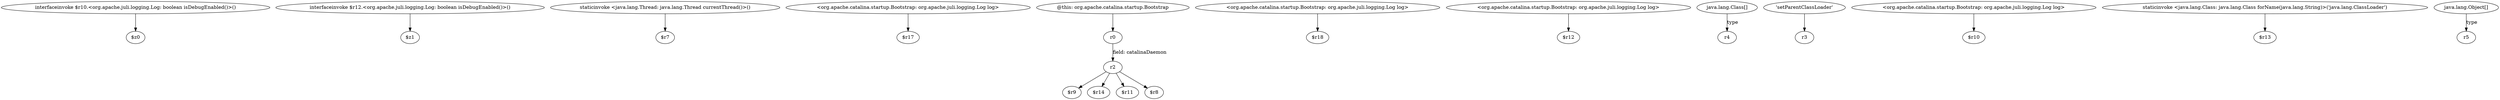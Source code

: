 digraph g {
0[label="interfaceinvoke $r10.<org.apache.juli.logging.Log: boolean isDebugEnabled()>()"]
1[label="$z0"]
0->1[label=""]
2[label="interfaceinvoke $r12.<org.apache.juli.logging.Log: boolean isDebugEnabled()>()"]
3[label="$z1"]
2->3[label=""]
4[label="staticinvoke <java.lang.Thread: java.lang.Thread currentThread()>()"]
5[label="$r7"]
4->5[label=""]
6[label="<org.apache.catalina.startup.Bootstrap: org.apache.juli.logging.Log log>"]
7[label="$r17"]
6->7[label=""]
8[label="r2"]
9[label="$r9"]
8->9[label=""]
10[label="<org.apache.catalina.startup.Bootstrap: org.apache.juli.logging.Log log>"]
11[label="$r18"]
10->11[label=""]
12[label="<org.apache.catalina.startup.Bootstrap: org.apache.juli.logging.Log log>"]
13[label="$r12"]
12->13[label=""]
14[label="java.lang.Class[]"]
15[label="r4"]
14->15[label="type"]
16[label="'setParentClassLoader'"]
17[label="r3"]
16->17[label=""]
18[label="<org.apache.catalina.startup.Bootstrap: org.apache.juli.logging.Log log>"]
19[label="$r10"]
18->19[label=""]
20[label="$r14"]
8->20[label=""]
21[label="staticinvoke <java.lang.Class: java.lang.Class forName(java.lang.String)>('java.lang.ClassLoader')"]
22[label="$r13"]
21->22[label=""]
23[label="$r11"]
8->23[label=""]
24[label="@this: org.apache.catalina.startup.Bootstrap"]
25[label="r0"]
24->25[label=""]
26[label="java.lang.Object[]"]
27[label="r5"]
26->27[label="type"]
25->8[label="field: catalinaDaemon"]
28[label="$r8"]
8->28[label=""]
}